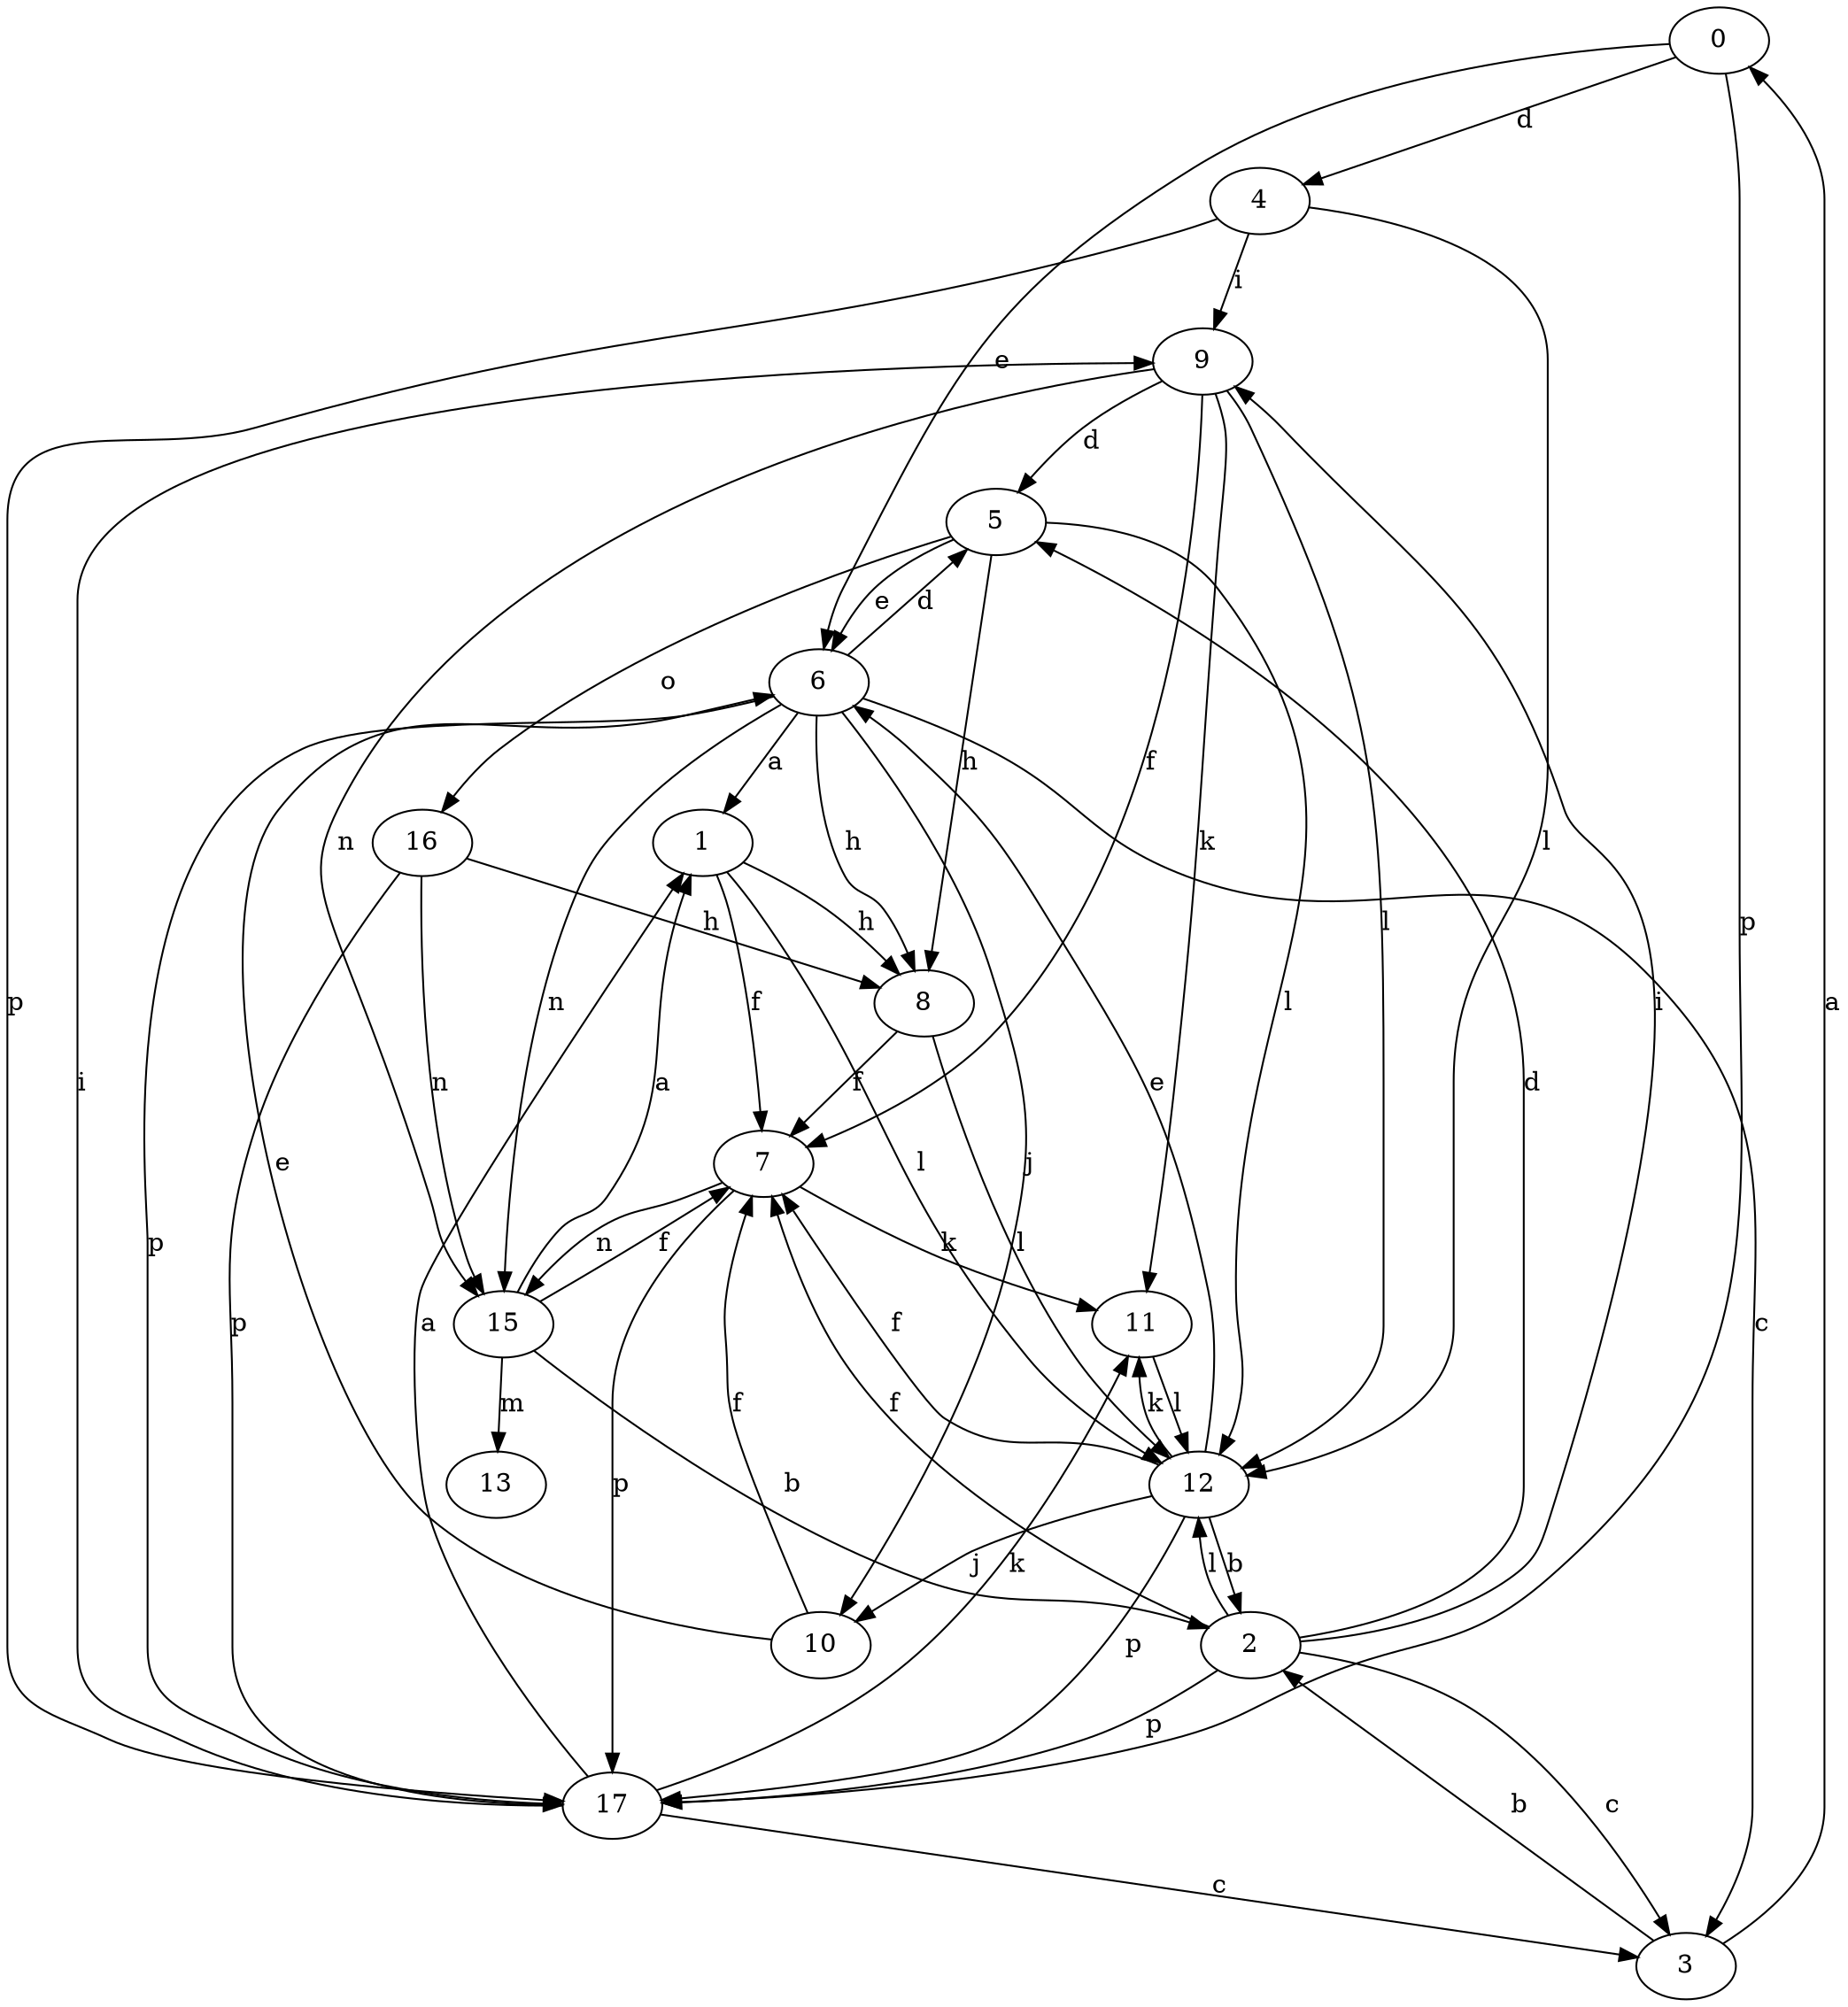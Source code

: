 strict digraph  {
0;
1;
2;
3;
4;
5;
6;
7;
8;
9;
10;
11;
12;
13;
15;
16;
17;
0 -> 4  [label=d];
0 -> 6  [label=e];
0 -> 17  [label=p];
1 -> 7  [label=f];
1 -> 8  [label=h];
1 -> 12  [label=l];
2 -> 3  [label=c];
2 -> 5  [label=d];
2 -> 7  [label=f];
2 -> 9  [label=i];
2 -> 12  [label=l];
2 -> 17  [label=p];
3 -> 0  [label=a];
3 -> 2  [label=b];
4 -> 9  [label=i];
4 -> 12  [label=l];
4 -> 17  [label=p];
5 -> 6  [label=e];
5 -> 8  [label=h];
5 -> 12  [label=l];
5 -> 16  [label=o];
6 -> 1  [label=a];
6 -> 3  [label=c];
6 -> 5  [label=d];
6 -> 8  [label=h];
6 -> 10  [label=j];
6 -> 15  [label=n];
6 -> 17  [label=p];
7 -> 11  [label=k];
7 -> 15  [label=n];
7 -> 17  [label=p];
8 -> 7  [label=f];
8 -> 12  [label=l];
9 -> 5  [label=d];
9 -> 7  [label=f];
9 -> 11  [label=k];
9 -> 12  [label=l];
9 -> 15  [label=n];
10 -> 6  [label=e];
10 -> 7  [label=f];
11 -> 12  [label=l];
12 -> 2  [label=b];
12 -> 6  [label=e];
12 -> 7  [label=f];
12 -> 10  [label=j];
12 -> 11  [label=k];
12 -> 17  [label=p];
15 -> 1  [label=a];
15 -> 2  [label=b];
15 -> 7  [label=f];
15 -> 13  [label=m];
16 -> 8  [label=h];
16 -> 15  [label=n];
16 -> 17  [label=p];
17 -> 1  [label=a];
17 -> 3  [label=c];
17 -> 9  [label=i];
17 -> 11  [label=k];
}
